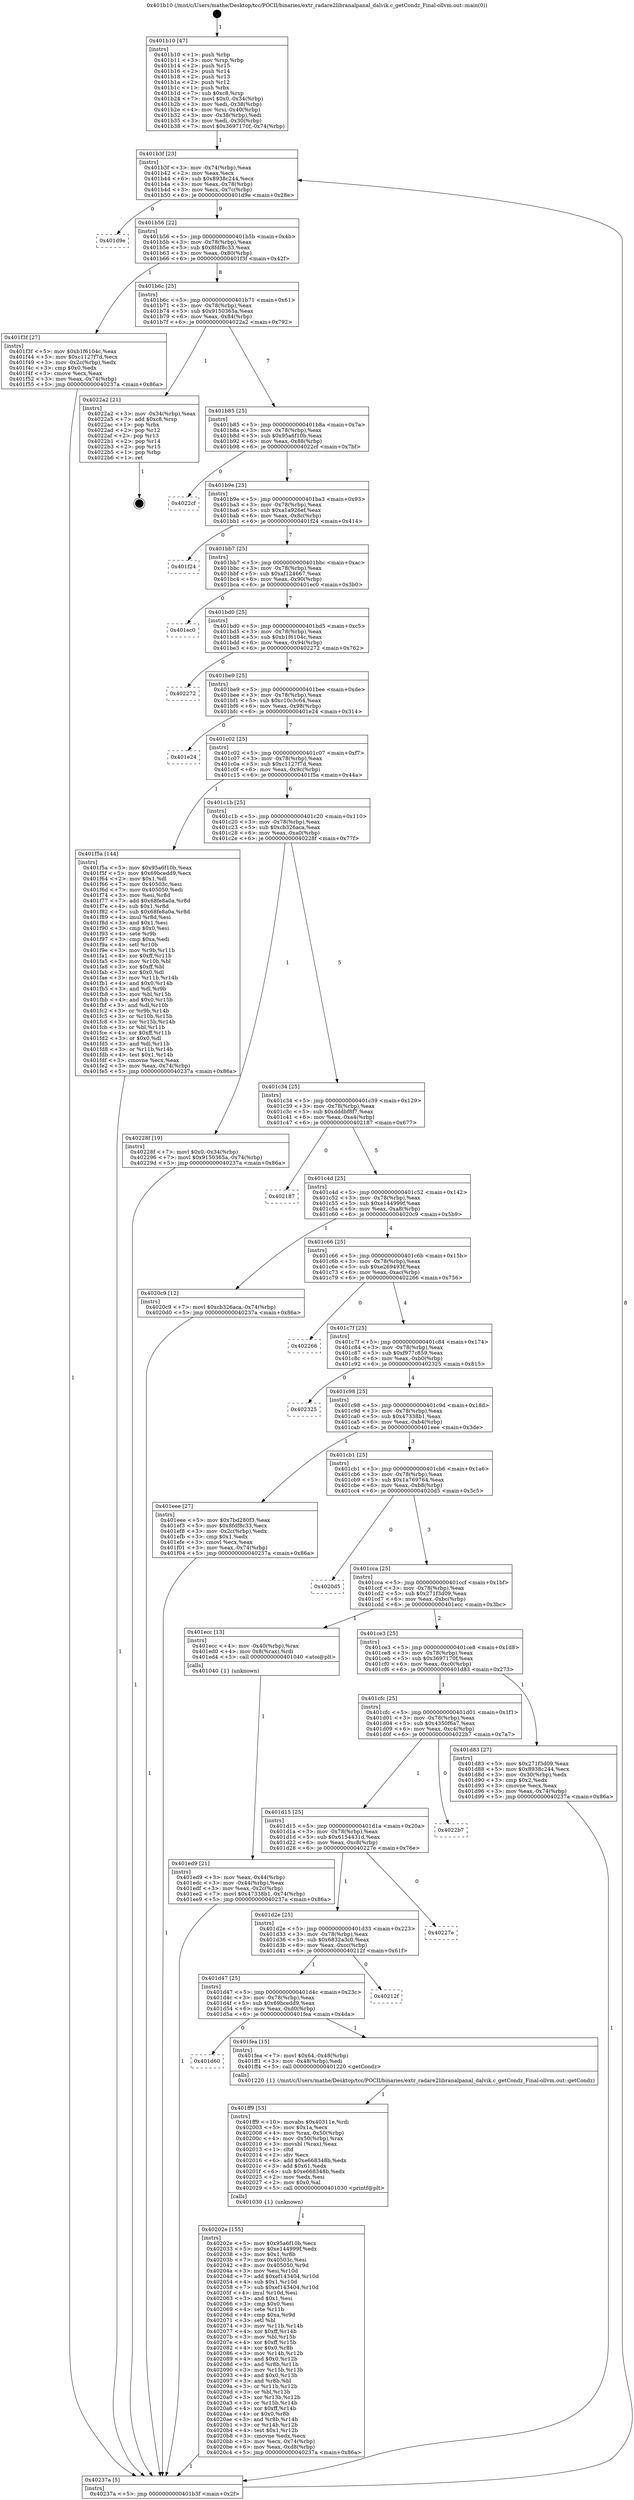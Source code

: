 digraph "0x401b10" {
  label = "0x401b10 (/mnt/c/Users/mathe/Desktop/tcc/POCII/binaries/extr_radare2libranalpanal_dalvik.c_getCondz_Final-ollvm.out::main(0))"
  labelloc = "t"
  node[shape=record]

  Entry [label="",width=0.3,height=0.3,shape=circle,fillcolor=black,style=filled]
  "0x401b3f" [label="{
     0x401b3f [23]\l
     | [instrs]\l
     &nbsp;&nbsp;0x401b3f \<+3\>: mov -0x74(%rbp),%eax\l
     &nbsp;&nbsp;0x401b42 \<+2\>: mov %eax,%ecx\l
     &nbsp;&nbsp;0x401b44 \<+6\>: sub $0x8938c244,%ecx\l
     &nbsp;&nbsp;0x401b4a \<+3\>: mov %eax,-0x78(%rbp)\l
     &nbsp;&nbsp;0x401b4d \<+3\>: mov %ecx,-0x7c(%rbp)\l
     &nbsp;&nbsp;0x401b50 \<+6\>: je 0000000000401d9e \<main+0x28e\>\l
  }"]
  "0x401d9e" [label="{
     0x401d9e\l
  }", style=dashed]
  "0x401b56" [label="{
     0x401b56 [22]\l
     | [instrs]\l
     &nbsp;&nbsp;0x401b56 \<+5\>: jmp 0000000000401b5b \<main+0x4b\>\l
     &nbsp;&nbsp;0x401b5b \<+3\>: mov -0x78(%rbp),%eax\l
     &nbsp;&nbsp;0x401b5e \<+5\>: sub $0x8fdf8c33,%eax\l
     &nbsp;&nbsp;0x401b63 \<+3\>: mov %eax,-0x80(%rbp)\l
     &nbsp;&nbsp;0x401b66 \<+6\>: je 0000000000401f3f \<main+0x42f\>\l
  }"]
  Exit [label="",width=0.3,height=0.3,shape=circle,fillcolor=black,style=filled,peripheries=2]
  "0x401f3f" [label="{
     0x401f3f [27]\l
     | [instrs]\l
     &nbsp;&nbsp;0x401f3f \<+5\>: mov $0xb1f6104c,%eax\l
     &nbsp;&nbsp;0x401f44 \<+5\>: mov $0xc1127f7d,%ecx\l
     &nbsp;&nbsp;0x401f49 \<+3\>: mov -0x2c(%rbp),%edx\l
     &nbsp;&nbsp;0x401f4c \<+3\>: cmp $0x0,%edx\l
     &nbsp;&nbsp;0x401f4f \<+3\>: cmove %ecx,%eax\l
     &nbsp;&nbsp;0x401f52 \<+3\>: mov %eax,-0x74(%rbp)\l
     &nbsp;&nbsp;0x401f55 \<+5\>: jmp 000000000040237a \<main+0x86a\>\l
  }"]
  "0x401b6c" [label="{
     0x401b6c [25]\l
     | [instrs]\l
     &nbsp;&nbsp;0x401b6c \<+5\>: jmp 0000000000401b71 \<main+0x61\>\l
     &nbsp;&nbsp;0x401b71 \<+3\>: mov -0x78(%rbp),%eax\l
     &nbsp;&nbsp;0x401b74 \<+5\>: sub $0x9150365a,%eax\l
     &nbsp;&nbsp;0x401b79 \<+6\>: mov %eax,-0x84(%rbp)\l
     &nbsp;&nbsp;0x401b7f \<+6\>: je 00000000004022a2 \<main+0x792\>\l
  }"]
  "0x40202e" [label="{
     0x40202e [155]\l
     | [instrs]\l
     &nbsp;&nbsp;0x40202e \<+5\>: mov $0x95a6f10b,%ecx\l
     &nbsp;&nbsp;0x402033 \<+5\>: mov $0xe144999f,%edx\l
     &nbsp;&nbsp;0x402038 \<+3\>: mov $0x1,%r8b\l
     &nbsp;&nbsp;0x40203b \<+7\>: mov 0x40503c,%esi\l
     &nbsp;&nbsp;0x402042 \<+8\>: mov 0x405050,%r9d\l
     &nbsp;&nbsp;0x40204a \<+3\>: mov %esi,%r10d\l
     &nbsp;&nbsp;0x40204d \<+7\>: add $0xef143404,%r10d\l
     &nbsp;&nbsp;0x402054 \<+4\>: sub $0x1,%r10d\l
     &nbsp;&nbsp;0x402058 \<+7\>: sub $0xef143404,%r10d\l
     &nbsp;&nbsp;0x40205f \<+4\>: imul %r10d,%esi\l
     &nbsp;&nbsp;0x402063 \<+3\>: and $0x1,%esi\l
     &nbsp;&nbsp;0x402066 \<+3\>: cmp $0x0,%esi\l
     &nbsp;&nbsp;0x402069 \<+4\>: sete %r11b\l
     &nbsp;&nbsp;0x40206d \<+4\>: cmp $0xa,%r9d\l
     &nbsp;&nbsp;0x402071 \<+3\>: setl %bl\l
     &nbsp;&nbsp;0x402074 \<+3\>: mov %r11b,%r14b\l
     &nbsp;&nbsp;0x402077 \<+4\>: xor $0xff,%r14b\l
     &nbsp;&nbsp;0x40207b \<+3\>: mov %bl,%r15b\l
     &nbsp;&nbsp;0x40207e \<+4\>: xor $0xff,%r15b\l
     &nbsp;&nbsp;0x402082 \<+4\>: xor $0x0,%r8b\l
     &nbsp;&nbsp;0x402086 \<+3\>: mov %r14b,%r12b\l
     &nbsp;&nbsp;0x402089 \<+4\>: and $0x0,%r12b\l
     &nbsp;&nbsp;0x40208d \<+3\>: and %r8b,%r11b\l
     &nbsp;&nbsp;0x402090 \<+3\>: mov %r15b,%r13b\l
     &nbsp;&nbsp;0x402093 \<+4\>: and $0x0,%r13b\l
     &nbsp;&nbsp;0x402097 \<+3\>: and %r8b,%bl\l
     &nbsp;&nbsp;0x40209a \<+3\>: or %r11b,%r12b\l
     &nbsp;&nbsp;0x40209d \<+3\>: or %bl,%r13b\l
     &nbsp;&nbsp;0x4020a0 \<+3\>: xor %r13b,%r12b\l
     &nbsp;&nbsp;0x4020a3 \<+3\>: or %r15b,%r14b\l
     &nbsp;&nbsp;0x4020a6 \<+4\>: xor $0xff,%r14b\l
     &nbsp;&nbsp;0x4020aa \<+4\>: or $0x0,%r8b\l
     &nbsp;&nbsp;0x4020ae \<+3\>: and %r8b,%r14b\l
     &nbsp;&nbsp;0x4020b1 \<+3\>: or %r14b,%r12b\l
     &nbsp;&nbsp;0x4020b4 \<+4\>: test $0x1,%r12b\l
     &nbsp;&nbsp;0x4020b8 \<+3\>: cmovne %edx,%ecx\l
     &nbsp;&nbsp;0x4020bb \<+3\>: mov %ecx,-0x74(%rbp)\l
     &nbsp;&nbsp;0x4020be \<+6\>: mov %eax,-0xd8(%rbp)\l
     &nbsp;&nbsp;0x4020c4 \<+5\>: jmp 000000000040237a \<main+0x86a\>\l
  }"]
  "0x4022a2" [label="{
     0x4022a2 [21]\l
     | [instrs]\l
     &nbsp;&nbsp;0x4022a2 \<+3\>: mov -0x34(%rbp),%eax\l
     &nbsp;&nbsp;0x4022a5 \<+7\>: add $0xc8,%rsp\l
     &nbsp;&nbsp;0x4022ac \<+1\>: pop %rbx\l
     &nbsp;&nbsp;0x4022ad \<+2\>: pop %r12\l
     &nbsp;&nbsp;0x4022af \<+2\>: pop %r13\l
     &nbsp;&nbsp;0x4022b1 \<+2\>: pop %r14\l
     &nbsp;&nbsp;0x4022b3 \<+2\>: pop %r15\l
     &nbsp;&nbsp;0x4022b5 \<+1\>: pop %rbp\l
     &nbsp;&nbsp;0x4022b6 \<+1\>: ret\l
  }"]
  "0x401b85" [label="{
     0x401b85 [25]\l
     | [instrs]\l
     &nbsp;&nbsp;0x401b85 \<+5\>: jmp 0000000000401b8a \<main+0x7a\>\l
     &nbsp;&nbsp;0x401b8a \<+3\>: mov -0x78(%rbp),%eax\l
     &nbsp;&nbsp;0x401b8d \<+5\>: sub $0x95a6f10b,%eax\l
     &nbsp;&nbsp;0x401b92 \<+6\>: mov %eax,-0x88(%rbp)\l
     &nbsp;&nbsp;0x401b98 \<+6\>: je 00000000004022cf \<main+0x7bf\>\l
  }"]
  "0x401ff9" [label="{
     0x401ff9 [53]\l
     | [instrs]\l
     &nbsp;&nbsp;0x401ff9 \<+10\>: movabs $0x40311e,%rdi\l
     &nbsp;&nbsp;0x402003 \<+5\>: mov $0x1a,%ecx\l
     &nbsp;&nbsp;0x402008 \<+4\>: mov %rax,-0x50(%rbp)\l
     &nbsp;&nbsp;0x40200c \<+4\>: mov -0x50(%rbp),%rax\l
     &nbsp;&nbsp;0x402010 \<+3\>: movsbl (%rax),%eax\l
     &nbsp;&nbsp;0x402013 \<+1\>: cltd\l
     &nbsp;&nbsp;0x402014 \<+2\>: idiv %ecx\l
     &nbsp;&nbsp;0x402016 \<+6\>: add $0xe668348b,%edx\l
     &nbsp;&nbsp;0x40201c \<+3\>: add $0x61,%edx\l
     &nbsp;&nbsp;0x40201f \<+6\>: sub $0xe668348b,%edx\l
     &nbsp;&nbsp;0x402025 \<+2\>: mov %edx,%esi\l
     &nbsp;&nbsp;0x402027 \<+2\>: mov $0x0,%al\l
     &nbsp;&nbsp;0x402029 \<+5\>: call 0000000000401030 \<printf@plt\>\l
     | [calls]\l
     &nbsp;&nbsp;0x401030 \{1\} (unknown)\l
  }"]
  "0x4022cf" [label="{
     0x4022cf\l
  }", style=dashed]
  "0x401b9e" [label="{
     0x401b9e [25]\l
     | [instrs]\l
     &nbsp;&nbsp;0x401b9e \<+5\>: jmp 0000000000401ba3 \<main+0x93\>\l
     &nbsp;&nbsp;0x401ba3 \<+3\>: mov -0x78(%rbp),%eax\l
     &nbsp;&nbsp;0x401ba6 \<+5\>: sub $0xa1a926ef,%eax\l
     &nbsp;&nbsp;0x401bab \<+6\>: mov %eax,-0x8c(%rbp)\l
     &nbsp;&nbsp;0x401bb1 \<+6\>: je 0000000000401f24 \<main+0x414\>\l
  }"]
  "0x401d60" [label="{
     0x401d60\l
  }", style=dashed]
  "0x401f24" [label="{
     0x401f24\l
  }", style=dashed]
  "0x401bb7" [label="{
     0x401bb7 [25]\l
     | [instrs]\l
     &nbsp;&nbsp;0x401bb7 \<+5\>: jmp 0000000000401bbc \<main+0xac\>\l
     &nbsp;&nbsp;0x401bbc \<+3\>: mov -0x78(%rbp),%eax\l
     &nbsp;&nbsp;0x401bbf \<+5\>: sub $0xaf124667,%eax\l
     &nbsp;&nbsp;0x401bc4 \<+6\>: mov %eax,-0x90(%rbp)\l
     &nbsp;&nbsp;0x401bca \<+6\>: je 0000000000401ec0 \<main+0x3b0\>\l
  }"]
  "0x401fea" [label="{
     0x401fea [15]\l
     | [instrs]\l
     &nbsp;&nbsp;0x401fea \<+7\>: movl $0x64,-0x48(%rbp)\l
     &nbsp;&nbsp;0x401ff1 \<+3\>: mov -0x48(%rbp),%edi\l
     &nbsp;&nbsp;0x401ff4 \<+5\>: call 0000000000401220 \<getCondz\>\l
     | [calls]\l
     &nbsp;&nbsp;0x401220 \{1\} (/mnt/c/Users/mathe/Desktop/tcc/POCII/binaries/extr_radare2libranalpanal_dalvik.c_getCondz_Final-ollvm.out::getCondz)\l
  }"]
  "0x401ec0" [label="{
     0x401ec0\l
  }", style=dashed]
  "0x401bd0" [label="{
     0x401bd0 [25]\l
     | [instrs]\l
     &nbsp;&nbsp;0x401bd0 \<+5\>: jmp 0000000000401bd5 \<main+0xc5\>\l
     &nbsp;&nbsp;0x401bd5 \<+3\>: mov -0x78(%rbp),%eax\l
     &nbsp;&nbsp;0x401bd8 \<+5\>: sub $0xb1f6104c,%eax\l
     &nbsp;&nbsp;0x401bdd \<+6\>: mov %eax,-0x94(%rbp)\l
     &nbsp;&nbsp;0x401be3 \<+6\>: je 0000000000402272 \<main+0x762\>\l
  }"]
  "0x401d47" [label="{
     0x401d47 [25]\l
     | [instrs]\l
     &nbsp;&nbsp;0x401d47 \<+5\>: jmp 0000000000401d4c \<main+0x23c\>\l
     &nbsp;&nbsp;0x401d4c \<+3\>: mov -0x78(%rbp),%eax\l
     &nbsp;&nbsp;0x401d4f \<+5\>: sub $0x69bcedd9,%eax\l
     &nbsp;&nbsp;0x401d54 \<+6\>: mov %eax,-0xd0(%rbp)\l
     &nbsp;&nbsp;0x401d5a \<+6\>: je 0000000000401fea \<main+0x4da\>\l
  }"]
  "0x402272" [label="{
     0x402272\l
  }", style=dashed]
  "0x401be9" [label="{
     0x401be9 [25]\l
     | [instrs]\l
     &nbsp;&nbsp;0x401be9 \<+5\>: jmp 0000000000401bee \<main+0xde\>\l
     &nbsp;&nbsp;0x401bee \<+3\>: mov -0x78(%rbp),%eax\l
     &nbsp;&nbsp;0x401bf1 \<+5\>: sub $0xc10c3c64,%eax\l
     &nbsp;&nbsp;0x401bf6 \<+6\>: mov %eax,-0x98(%rbp)\l
     &nbsp;&nbsp;0x401bfc \<+6\>: je 0000000000401e24 \<main+0x314\>\l
  }"]
  "0x40212f" [label="{
     0x40212f\l
  }", style=dashed]
  "0x401e24" [label="{
     0x401e24\l
  }", style=dashed]
  "0x401c02" [label="{
     0x401c02 [25]\l
     | [instrs]\l
     &nbsp;&nbsp;0x401c02 \<+5\>: jmp 0000000000401c07 \<main+0xf7\>\l
     &nbsp;&nbsp;0x401c07 \<+3\>: mov -0x78(%rbp),%eax\l
     &nbsp;&nbsp;0x401c0a \<+5\>: sub $0xc1127f7d,%eax\l
     &nbsp;&nbsp;0x401c0f \<+6\>: mov %eax,-0x9c(%rbp)\l
     &nbsp;&nbsp;0x401c15 \<+6\>: je 0000000000401f5a \<main+0x44a\>\l
  }"]
  "0x401d2e" [label="{
     0x401d2e [25]\l
     | [instrs]\l
     &nbsp;&nbsp;0x401d2e \<+5\>: jmp 0000000000401d33 \<main+0x223\>\l
     &nbsp;&nbsp;0x401d33 \<+3\>: mov -0x78(%rbp),%eax\l
     &nbsp;&nbsp;0x401d36 \<+5\>: sub $0x6832a3c0,%eax\l
     &nbsp;&nbsp;0x401d3b \<+6\>: mov %eax,-0xcc(%rbp)\l
     &nbsp;&nbsp;0x401d41 \<+6\>: je 000000000040212f \<main+0x61f\>\l
  }"]
  "0x401f5a" [label="{
     0x401f5a [144]\l
     | [instrs]\l
     &nbsp;&nbsp;0x401f5a \<+5\>: mov $0x95a6f10b,%eax\l
     &nbsp;&nbsp;0x401f5f \<+5\>: mov $0x69bcedd9,%ecx\l
     &nbsp;&nbsp;0x401f64 \<+2\>: mov $0x1,%dl\l
     &nbsp;&nbsp;0x401f66 \<+7\>: mov 0x40503c,%esi\l
     &nbsp;&nbsp;0x401f6d \<+7\>: mov 0x405050,%edi\l
     &nbsp;&nbsp;0x401f74 \<+3\>: mov %esi,%r8d\l
     &nbsp;&nbsp;0x401f77 \<+7\>: add $0x68fe8a0a,%r8d\l
     &nbsp;&nbsp;0x401f7e \<+4\>: sub $0x1,%r8d\l
     &nbsp;&nbsp;0x401f82 \<+7\>: sub $0x68fe8a0a,%r8d\l
     &nbsp;&nbsp;0x401f89 \<+4\>: imul %r8d,%esi\l
     &nbsp;&nbsp;0x401f8d \<+3\>: and $0x1,%esi\l
     &nbsp;&nbsp;0x401f90 \<+3\>: cmp $0x0,%esi\l
     &nbsp;&nbsp;0x401f93 \<+4\>: sete %r9b\l
     &nbsp;&nbsp;0x401f97 \<+3\>: cmp $0xa,%edi\l
     &nbsp;&nbsp;0x401f9a \<+4\>: setl %r10b\l
     &nbsp;&nbsp;0x401f9e \<+3\>: mov %r9b,%r11b\l
     &nbsp;&nbsp;0x401fa1 \<+4\>: xor $0xff,%r11b\l
     &nbsp;&nbsp;0x401fa5 \<+3\>: mov %r10b,%bl\l
     &nbsp;&nbsp;0x401fa8 \<+3\>: xor $0xff,%bl\l
     &nbsp;&nbsp;0x401fab \<+3\>: xor $0x0,%dl\l
     &nbsp;&nbsp;0x401fae \<+3\>: mov %r11b,%r14b\l
     &nbsp;&nbsp;0x401fb1 \<+4\>: and $0x0,%r14b\l
     &nbsp;&nbsp;0x401fb5 \<+3\>: and %dl,%r9b\l
     &nbsp;&nbsp;0x401fb8 \<+3\>: mov %bl,%r15b\l
     &nbsp;&nbsp;0x401fbb \<+4\>: and $0x0,%r15b\l
     &nbsp;&nbsp;0x401fbf \<+3\>: and %dl,%r10b\l
     &nbsp;&nbsp;0x401fc2 \<+3\>: or %r9b,%r14b\l
     &nbsp;&nbsp;0x401fc5 \<+3\>: or %r10b,%r15b\l
     &nbsp;&nbsp;0x401fc8 \<+3\>: xor %r15b,%r14b\l
     &nbsp;&nbsp;0x401fcb \<+3\>: or %bl,%r11b\l
     &nbsp;&nbsp;0x401fce \<+4\>: xor $0xff,%r11b\l
     &nbsp;&nbsp;0x401fd2 \<+3\>: or $0x0,%dl\l
     &nbsp;&nbsp;0x401fd5 \<+3\>: and %dl,%r11b\l
     &nbsp;&nbsp;0x401fd8 \<+3\>: or %r11b,%r14b\l
     &nbsp;&nbsp;0x401fdb \<+4\>: test $0x1,%r14b\l
     &nbsp;&nbsp;0x401fdf \<+3\>: cmovne %ecx,%eax\l
     &nbsp;&nbsp;0x401fe2 \<+3\>: mov %eax,-0x74(%rbp)\l
     &nbsp;&nbsp;0x401fe5 \<+5\>: jmp 000000000040237a \<main+0x86a\>\l
  }"]
  "0x401c1b" [label="{
     0x401c1b [25]\l
     | [instrs]\l
     &nbsp;&nbsp;0x401c1b \<+5\>: jmp 0000000000401c20 \<main+0x110\>\l
     &nbsp;&nbsp;0x401c20 \<+3\>: mov -0x78(%rbp),%eax\l
     &nbsp;&nbsp;0x401c23 \<+5\>: sub $0xcb326aca,%eax\l
     &nbsp;&nbsp;0x401c28 \<+6\>: mov %eax,-0xa0(%rbp)\l
     &nbsp;&nbsp;0x401c2e \<+6\>: je 000000000040228f \<main+0x77f\>\l
  }"]
  "0x40227e" [label="{
     0x40227e\l
  }", style=dashed]
  "0x40228f" [label="{
     0x40228f [19]\l
     | [instrs]\l
     &nbsp;&nbsp;0x40228f \<+7\>: movl $0x0,-0x34(%rbp)\l
     &nbsp;&nbsp;0x402296 \<+7\>: movl $0x9150365a,-0x74(%rbp)\l
     &nbsp;&nbsp;0x40229d \<+5\>: jmp 000000000040237a \<main+0x86a\>\l
  }"]
  "0x401c34" [label="{
     0x401c34 [25]\l
     | [instrs]\l
     &nbsp;&nbsp;0x401c34 \<+5\>: jmp 0000000000401c39 \<main+0x129\>\l
     &nbsp;&nbsp;0x401c39 \<+3\>: mov -0x78(%rbp),%eax\l
     &nbsp;&nbsp;0x401c3c \<+5\>: sub $0xdddbf8f7,%eax\l
     &nbsp;&nbsp;0x401c41 \<+6\>: mov %eax,-0xa4(%rbp)\l
     &nbsp;&nbsp;0x401c47 \<+6\>: je 0000000000402187 \<main+0x677\>\l
  }"]
  "0x401d15" [label="{
     0x401d15 [25]\l
     | [instrs]\l
     &nbsp;&nbsp;0x401d15 \<+5\>: jmp 0000000000401d1a \<main+0x20a\>\l
     &nbsp;&nbsp;0x401d1a \<+3\>: mov -0x78(%rbp),%eax\l
     &nbsp;&nbsp;0x401d1d \<+5\>: sub $0x6154431d,%eax\l
     &nbsp;&nbsp;0x401d22 \<+6\>: mov %eax,-0xc8(%rbp)\l
     &nbsp;&nbsp;0x401d28 \<+6\>: je 000000000040227e \<main+0x76e\>\l
  }"]
  "0x402187" [label="{
     0x402187\l
  }", style=dashed]
  "0x401c4d" [label="{
     0x401c4d [25]\l
     | [instrs]\l
     &nbsp;&nbsp;0x401c4d \<+5\>: jmp 0000000000401c52 \<main+0x142\>\l
     &nbsp;&nbsp;0x401c52 \<+3\>: mov -0x78(%rbp),%eax\l
     &nbsp;&nbsp;0x401c55 \<+5\>: sub $0xe144999f,%eax\l
     &nbsp;&nbsp;0x401c5a \<+6\>: mov %eax,-0xa8(%rbp)\l
     &nbsp;&nbsp;0x401c60 \<+6\>: je 00000000004020c9 \<main+0x5b9\>\l
  }"]
  "0x4022b7" [label="{
     0x4022b7\l
  }", style=dashed]
  "0x4020c9" [label="{
     0x4020c9 [12]\l
     | [instrs]\l
     &nbsp;&nbsp;0x4020c9 \<+7\>: movl $0xcb326aca,-0x74(%rbp)\l
     &nbsp;&nbsp;0x4020d0 \<+5\>: jmp 000000000040237a \<main+0x86a\>\l
  }"]
  "0x401c66" [label="{
     0x401c66 [25]\l
     | [instrs]\l
     &nbsp;&nbsp;0x401c66 \<+5\>: jmp 0000000000401c6b \<main+0x15b\>\l
     &nbsp;&nbsp;0x401c6b \<+3\>: mov -0x78(%rbp),%eax\l
     &nbsp;&nbsp;0x401c6e \<+5\>: sub $0xe269493f,%eax\l
     &nbsp;&nbsp;0x401c73 \<+6\>: mov %eax,-0xac(%rbp)\l
     &nbsp;&nbsp;0x401c79 \<+6\>: je 0000000000402266 \<main+0x756\>\l
  }"]
  "0x401ed9" [label="{
     0x401ed9 [21]\l
     | [instrs]\l
     &nbsp;&nbsp;0x401ed9 \<+3\>: mov %eax,-0x44(%rbp)\l
     &nbsp;&nbsp;0x401edc \<+3\>: mov -0x44(%rbp),%eax\l
     &nbsp;&nbsp;0x401edf \<+3\>: mov %eax,-0x2c(%rbp)\l
     &nbsp;&nbsp;0x401ee2 \<+7\>: movl $0x47338b1,-0x74(%rbp)\l
     &nbsp;&nbsp;0x401ee9 \<+5\>: jmp 000000000040237a \<main+0x86a\>\l
  }"]
  "0x402266" [label="{
     0x402266\l
  }", style=dashed]
  "0x401c7f" [label="{
     0x401c7f [25]\l
     | [instrs]\l
     &nbsp;&nbsp;0x401c7f \<+5\>: jmp 0000000000401c84 \<main+0x174\>\l
     &nbsp;&nbsp;0x401c84 \<+3\>: mov -0x78(%rbp),%eax\l
     &nbsp;&nbsp;0x401c87 \<+5\>: sub $0xf977c859,%eax\l
     &nbsp;&nbsp;0x401c8c \<+6\>: mov %eax,-0xb0(%rbp)\l
     &nbsp;&nbsp;0x401c92 \<+6\>: je 0000000000402325 \<main+0x815\>\l
  }"]
  "0x401b10" [label="{
     0x401b10 [47]\l
     | [instrs]\l
     &nbsp;&nbsp;0x401b10 \<+1\>: push %rbp\l
     &nbsp;&nbsp;0x401b11 \<+3\>: mov %rsp,%rbp\l
     &nbsp;&nbsp;0x401b14 \<+2\>: push %r15\l
     &nbsp;&nbsp;0x401b16 \<+2\>: push %r14\l
     &nbsp;&nbsp;0x401b18 \<+2\>: push %r13\l
     &nbsp;&nbsp;0x401b1a \<+2\>: push %r12\l
     &nbsp;&nbsp;0x401b1c \<+1\>: push %rbx\l
     &nbsp;&nbsp;0x401b1d \<+7\>: sub $0xc8,%rsp\l
     &nbsp;&nbsp;0x401b24 \<+7\>: movl $0x0,-0x34(%rbp)\l
     &nbsp;&nbsp;0x401b2b \<+3\>: mov %edi,-0x38(%rbp)\l
     &nbsp;&nbsp;0x401b2e \<+4\>: mov %rsi,-0x40(%rbp)\l
     &nbsp;&nbsp;0x401b32 \<+3\>: mov -0x38(%rbp),%edi\l
     &nbsp;&nbsp;0x401b35 \<+3\>: mov %edi,-0x30(%rbp)\l
     &nbsp;&nbsp;0x401b38 \<+7\>: movl $0x3697170f,-0x74(%rbp)\l
  }"]
  "0x402325" [label="{
     0x402325\l
  }", style=dashed]
  "0x401c98" [label="{
     0x401c98 [25]\l
     | [instrs]\l
     &nbsp;&nbsp;0x401c98 \<+5\>: jmp 0000000000401c9d \<main+0x18d\>\l
     &nbsp;&nbsp;0x401c9d \<+3\>: mov -0x78(%rbp),%eax\l
     &nbsp;&nbsp;0x401ca0 \<+5\>: sub $0x47338b1,%eax\l
     &nbsp;&nbsp;0x401ca5 \<+6\>: mov %eax,-0xb4(%rbp)\l
     &nbsp;&nbsp;0x401cab \<+6\>: je 0000000000401eee \<main+0x3de\>\l
  }"]
  "0x40237a" [label="{
     0x40237a [5]\l
     | [instrs]\l
     &nbsp;&nbsp;0x40237a \<+5\>: jmp 0000000000401b3f \<main+0x2f\>\l
  }"]
  "0x401eee" [label="{
     0x401eee [27]\l
     | [instrs]\l
     &nbsp;&nbsp;0x401eee \<+5\>: mov $0x7bd280f3,%eax\l
     &nbsp;&nbsp;0x401ef3 \<+5\>: mov $0x8fdf8c33,%ecx\l
     &nbsp;&nbsp;0x401ef8 \<+3\>: mov -0x2c(%rbp),%edx\l
     &nbsp;&nbsp;0x401efb \<+3\>: cmp $0x1,%edx\l
     &nbsp;&nbsp;0x401efe \<+3\>: cmovl %ecx,%eax\l
     &nbsp;&nbsp;0x401f01 \<+3\>: mov %eax,-0x74(%rbp)\l
     &nbsp;&nbsp;0x401f04 \<+5\>: jmp 000000000040237a \<main+0x86a\>\l
  }"]
  "0x401cb1" [label="{
     0x401cb1 [25]\l
     | [instrs]\l
     &nbsp;&nbsp;0x401cb1 \<+5\>: jmp 0000000000401cb6 \<main+0x1a6\>\l
     &nbsp;&nbsp;0x401cb6 \<+3\>: mov -0x78(%rbp),%eax\l
     &nbsp;&nbsp;0x401cb9 \<+5\>: sub $0x1a769764,%eax\l
     &nbsp;&nbsp;0x401cbe \<+6\>: mov %eax,-0xb8(%rbp)\l
     &nbsp;&nbsp;0x401cc4 \<+6\>: je 00000000004020d5 \<main+0x5c5\>\l
  }"]
  "0x401cfc" [label="{
     0x401cfc [25]\l
     | [instrs]\l
     &nbsp;&nbsp;0x401cfc \<+5\>: jmp 0000000000401d01 \<main+0x1f1\>\l
     &nbsp;&nbsp;0x401d01 \<+3\>: mov -0x78(%rbp),%eax\l
     &nbsp;&nbsp;0x401d04 \<+5\>: sub $0x4350f6a7,%eax\l
     &nbsp;&nbsp;0x401d09 \<+6\>: mov %eax,-0xc4(%rbp)\l
     &nbsp;&nbsp;0x401d0f \<+6\>: je 00000000004022b7 \<main+0x7a7\>\l
  }"]
  "0x4020d5" [label="{
     0x4020d5\l
  }", style=dashed]
  "0x401cca" [label="{
     0x401cca [25]\l
     | [instrs]\l
     &nbsp;&nbsp;0x401cca \<+5\>: jmp 0000000000401ccf \<main+0x1bf\>\l
     &nbsp;&nbsp;0x401ccf \<+3\>: mov -0x78(%rbp),%eax\l
     &nbsp;&nbsp;0x401cd2 \<+5\>: sub $0x271f3d09,%eax\l
     &nbsp;&nbsp;0x401cd7 \<+6\>: mov %eax,-0xbc(%rbp)\l
     &nbsp;&nbsp;0x401cdd \<+6\>: je 0000000000401ecc \<main+0x3bc\>\l
  }"]
  "0x401d83" [label="{
     0x401d83 [27]\l
     | [instrs]\l
     &nbsp;&nbsp;0x401d83 \<+5\>: mov $0x271f3d09,%eax\l
     &nbsp;&nbsp;0x401d88 \<+5\>: mov $0x8938c244,%ecx\l
     &nbsp;&nbsp;0x401d8d \<+3\>: mov -0x30(%rbp),%edx\l
     &nbsp;&nbsp;0x401d90 \<+3\>: cmp $0x2,%edx\l
     &nbsp;&nbsp;0x401d93 \<+3\>: cmovne %ecx,%eax\l
     &nbsp;&nbsp;0x401d96 \<+3\>: mov %eax,-0x74(%rbp)\l
     &nbsp;&nbsp;0x401d99 \<+5\>: jmp 000000000040237a \<main+0x86a\>\l
  }"]
  "0x401ecc" [label="{
     0x401ecc [13]\l
     | [instrs]\l
     &nbsp;&nbsp;0x401ecc \<+4\>: mov -0x40(%rbp),%rax\l
     &nbsp;&nbsp;0x401ed0 \<+4\>: mov 0x8(%rax),%rdi\l
     &nbsp;&nbsp;0x401ed4 \<+5\>: call 0000000000401040 \<atoi@plt\>\l
     | [calls]\l
     &nbsp;&nbsp;0x401040 \{1\} (unknown)\l
  }"]
  "0x401ce3" [label="{
     0x401ce3 [25]\l
     | [instrs]\l
     &nbsp;&nbsp;0x401ce3 \<+5\>: jmp 0000000000401ce8 \<main+0x1d8\>\l
     &nbsp;&nbsp;0x401ce8 \<+3\>: mov -0x78(%rbp),%eax\l
     &nbsp;&nbsp;0x401ceb \<+5\>: sub $0x3697170f,%eax\l
     &nbsp;&nbsp;0x401cf0 \<+6\>: mov %eax,-0xc0(%rbp)\l
     &nbsp;&nbsp;0x401cf6 \<+6\>: je 0000000000401d83 \<main+0x273\>\l
  }"]
  Entry -> "0x401b10" [label=" 1"]
  "0x401b3f" -> "0x401d9e" [label=" 0"]
  "0x401b3f" -> "0x401b56" [label=" 9"]
  "0x4022a2" -> Exit [label=" 1"]
  "0x401b56" -> "0x401f3f" [label=" 1"]
  "0x401b56" -> "0x401b6c" [label=" 8"]
  "0x40228f" -> "0x40237a" [label=" 1"]
  "0x401b6c" -> "0x4022a2" [label=" 1"]
  "0x401b6c" -> "0x401b85" [label=" 7"]
  "0x4020c9" -> "0x40237a" [label=" 1"]
  "0x401b85" -> "0x4022cf" [label=" 0"]
  "0x401b85" -> "0x401b9e" [label=" 7"]
  "0x40202e" -> "0x40237a" [label=" 1"]
  "0x401b9e" -> "0x401f24" [label=" 0"]
  "0x401b9e" -> "0x401bb7" [label=" 7"]
  "0x401ff9" -> "0x40202e" [label=" 1"]
  "0x401bb7" -> "0x401ec0" [label=" 0"]
  "0x401bb7" -> "0x401bd0" [label=" 7"]
  "0x401fea" -> "0x401ff9" [label=" 1"]
  "0x401bd0" -> "0x402272" [label=" 0"]
  "0x401bd0" -> "0x401be9" [label=" 7"]
  "0x401d47" -> "0x401fea" [label=" 1"]
  "0x401be9" -> "0x401e24" [label=" 0"]
  "0x401be9" -> "0x401c02" [label=" 7"]
  "0x401d47" -> "0x401d60" [label=" 0"]
  "0x401c02" -> "0x401f5a" [label=" 1"]
  "0x401c02" -> "0x401c1b" [label=" 6"]
  "0x401d2e" -> "0x40212f" [label=" 0"]
  "0x401c1b" -> "0x40228f" [label=" 1"]
  "0x401c1b" -> "0x401c34" [label=" 5"]
  "0x401d2e" -> "0x401d47" [label=" 1"]
  "0x401c34" -> "0x402187" [label=" 0"]
  "0x401c34" -> "0x401c4d" [label=" 5"]
  "0x401d15" -> "0x40227e" [label=" 0"]
  "0x401c4d" -> "0x4020c9" [label=" 1"]
  "0x401c4d" -> "0x401c66" [label=" 4"]
  "0x401d15" -> "0x401d2e" [label=" 1"]
  "0x401c66" -> "0x402266" [label=" 0"]
  "0x401c66" -> "0x401c7f" [label=" 4"]
  "0x401cfc" -> "0x4022b7" [label=" 0"]
  "0x401c7f" -> "0x402325" [label=" 0"]
  "0x401c7f" -> "0x401c98" [label=" 4"]
  "0x401cfc" -> "0x401d15" [label=" 1"]
  "0x401c98" -> "0x401eee" [label=" 1"]
  "0x401c98" -> "0x401cb1" [label=" 3"]
  "0x401f5a" -> "0x40237a" [label=" 1"]
  "0x401cb1" -> "0x4020d5" [label=" 0"]
  "0x401cb1" -> "0x401cca" [label=" 3"]
  "0x401f3f" -> "0x40237a" [label=" 1"]
  "0x401cca" -> "0x401ecc" [label=" 1"]
  "0x401cca" -> "0x401ce3" [label=" 2"]
  "0x401eee" -> "0x40237a" [label=" 1"]
  "0x401ce3" -> "0x401d83" [label=" 1"]
  "0x401ce3" -> "0x401cfc" [label=" 1"]
  "0x401d83" -> "0x40237a" [label=" 1"]
  "0x401b10" -> "0x401b3f" [label=" 1"]
  "0x40237a" -> "0x401b3f" [label=" 8"]
  "0x401ecc" -> "0x401ed9" [label=" 1"]
  "0x401ed9" -> "0x40237a" [label=" 1"]
}
